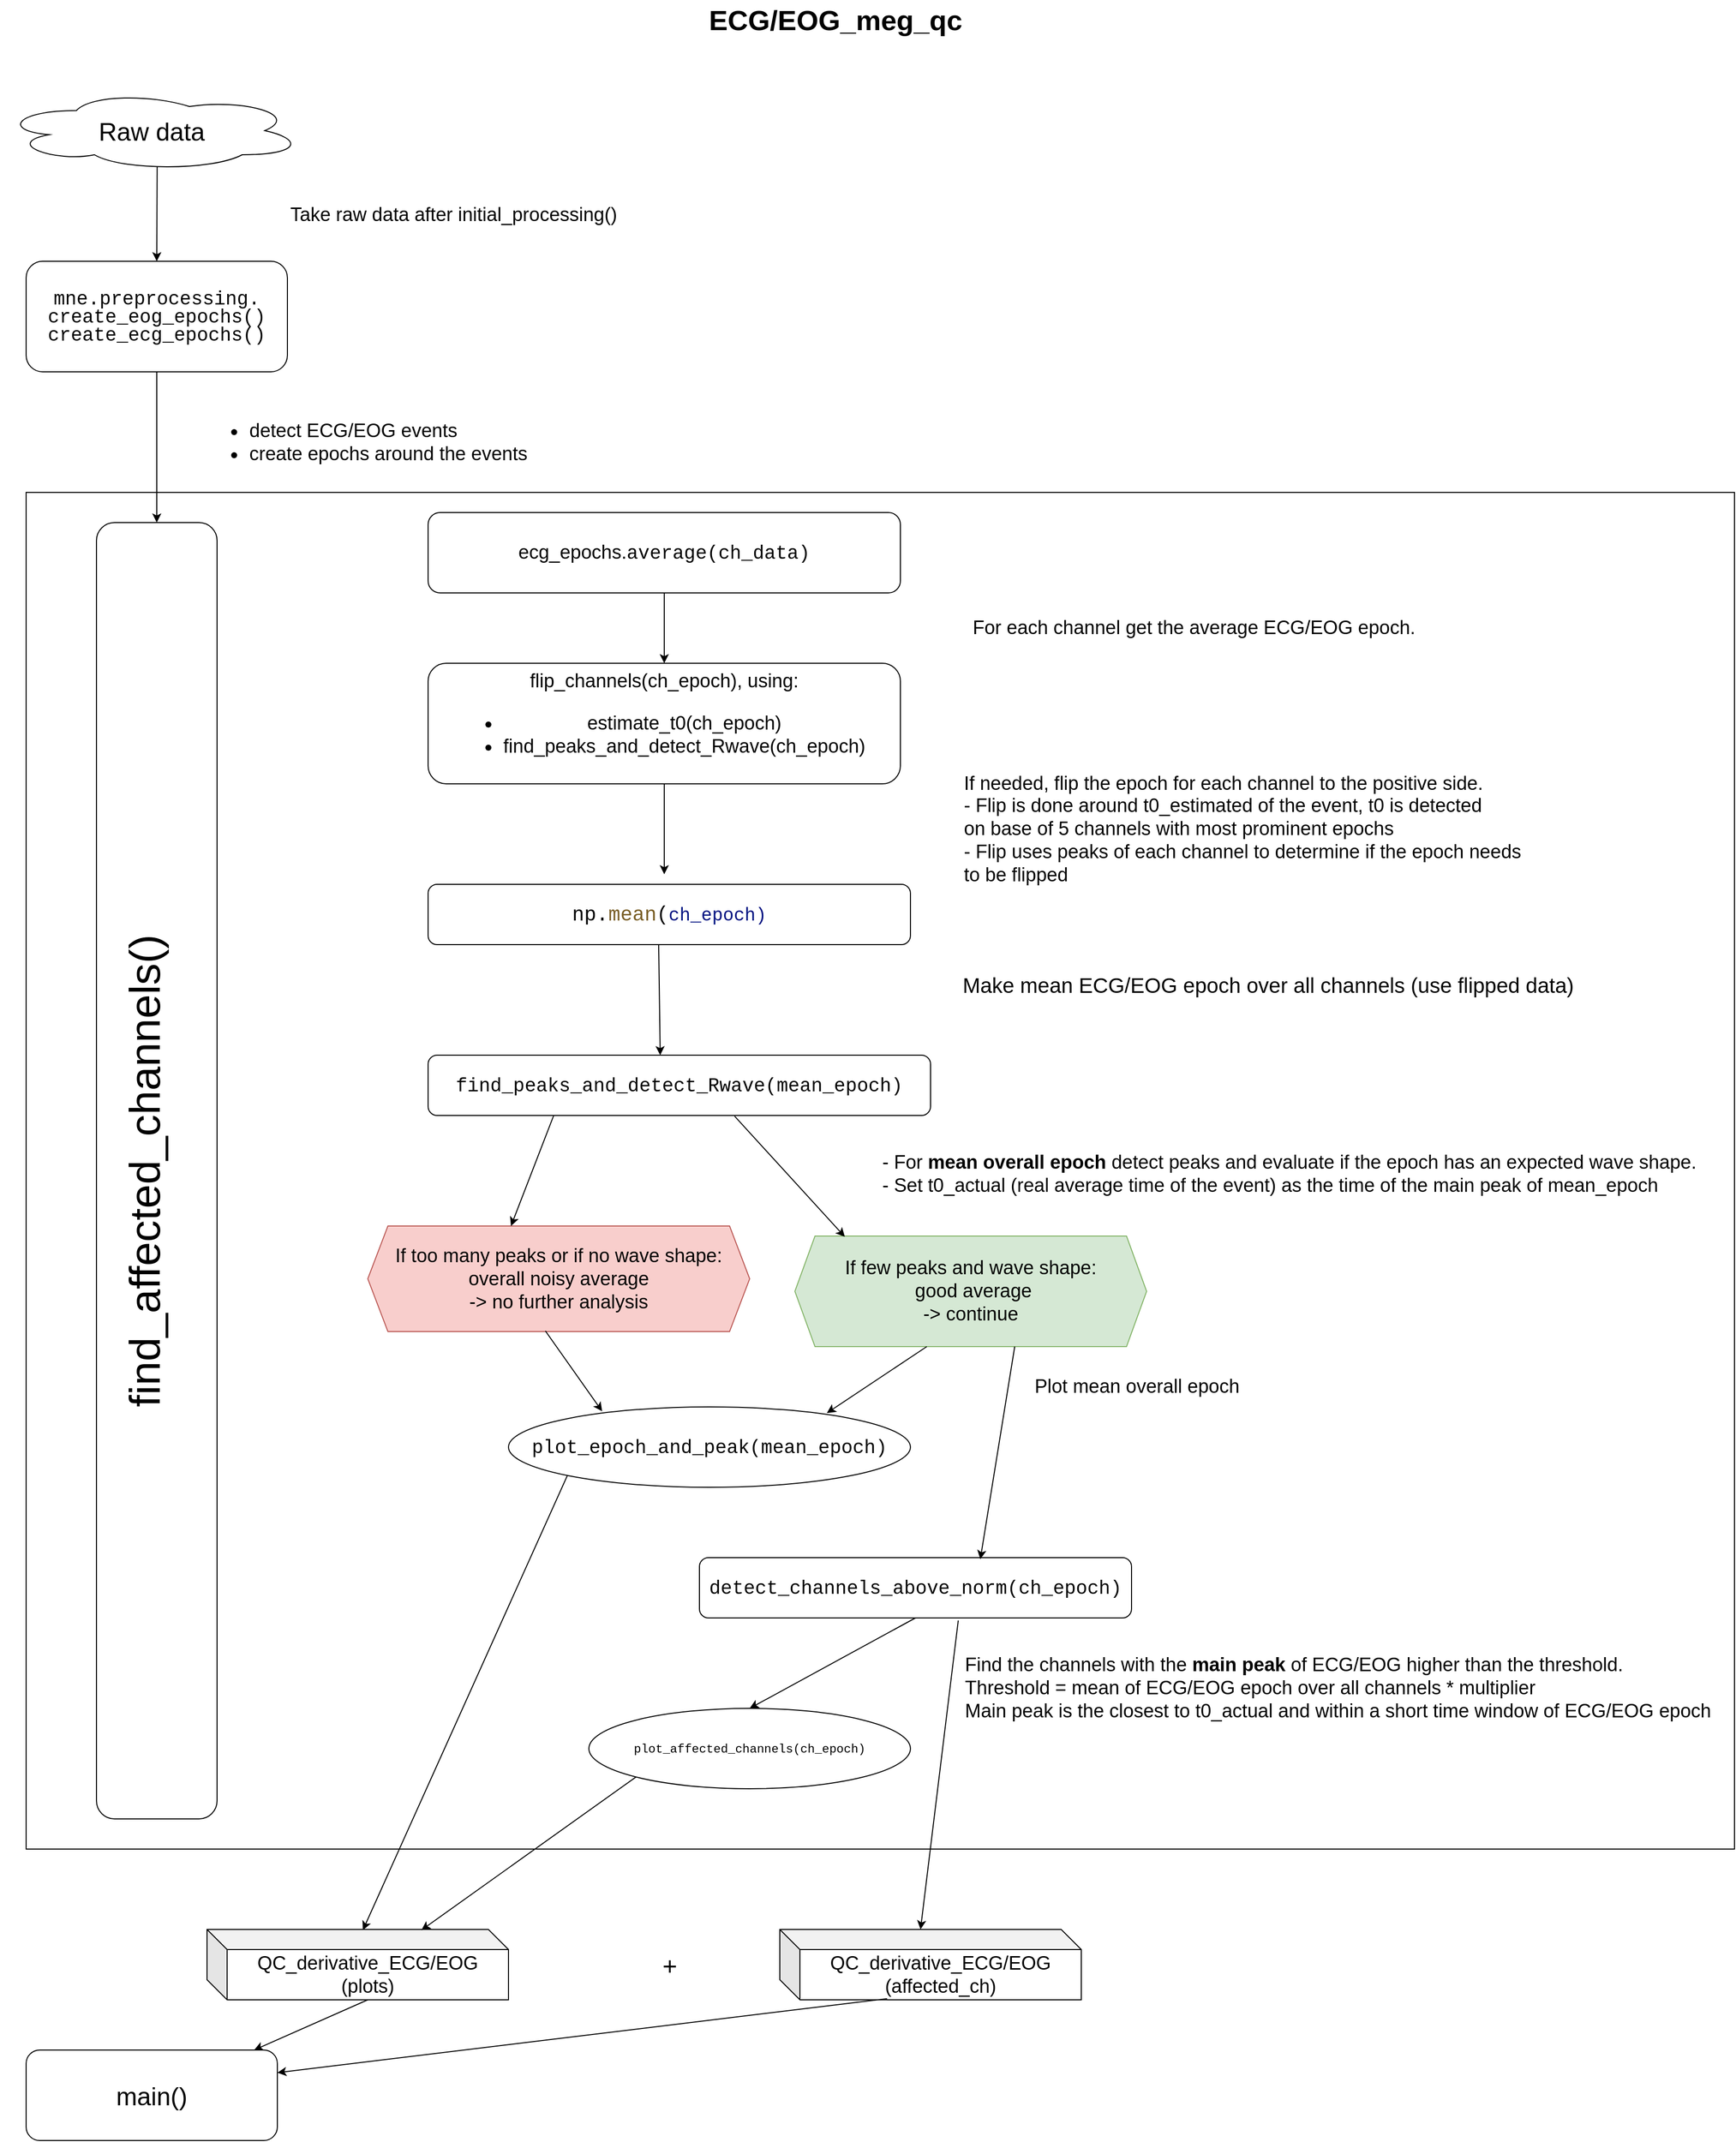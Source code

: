<mxfile version="20.8.16" type="device"><diagram name="Page-1" id="929967ad-93f9-6ef4-fab6-5d389245f69c"><mxGraphModel dx="1908" dy="1854" grid="1" gridSize="10" guides="1" tooltips="1" connect="1" arrows="1" fold="1" page="0" pageScale="1.5" pageWidth="1169" pageHeight="826" background="none" math="0" shadow="0"><root><mxCell id="0" style=";html=1;"/><mxCell id="1" style=";html=1;" parent="0"/><mxCell id="6Z27xeJ7nZHoDezGtsFD-55" value="" style="rounded=0;whiteSpace=wrap;html=1;fontFamily=Helvetica;fontSize=19;" vertex="1" parent="1"><mxGeometry x="70" y="470" width="1700" height="1350" as="geometry"/></mxCell><mxCell id="1672d66443f91eb5-23" value="ECG/EOG_meg_qc" style="text;strokeColor=none;fillColor=none;html=1;fontSize=28;fontStyle=1;verticalAlign=middle;align=center;" parent="1" vertex="1"><mxGeometry x="120" y="-20" width="1510" height="40" as="geometry"/></mxCell><mxCell id="6Z27xeJ7nZHoDezGtsFD-2" value="&lt;div style=&quot;border-color: var(--border-color); background-color: rgb(255, 255, 255); font-family: Menlo, Monaco, &amp;quot;Courier New&amp;quot;, monospace; line-height: 18px;&quot;&gt;&lt;font style=&quot;font-size: 19px;&quot;&gt;mne.preprocessing.&lt;/font&gt;&lt;/div&gt;&lt;div style=&quot;border-color: var(--border-color); background-color: rgb(255, 255, 255); font-family: Menlo, Monaco, &amp;quot;Courier New&amp;quot;, monospace; line-height: 18px;&quot;&gt;&lt;span style=&quot;border-color: var(--border-color);&quot;&gt;&lt;font style=&quot;font-size: 19px;&quot;&gt;create_eog_epochs()&lt;/font&gt;&lt;/span&gt;&lt;/div&gt;&lt;div style=&quot;border-color: var(--border-color); background-color: rgb(255, 255, 255); font-family: Menlo, Monaco, &amp;quot;Courier New&amp;quot;, monospace; line-height: 18px;&quot;&gt;&lt;span style=&quot;border-color: var(--border-color);&quot;&gt;&lt;font style=&quot;font-size: 19px;&quot;&gt;create_ecg_epochs()&lt;/font&gt;&lt;/span&gt;&lt;/div&gt;" style="rounded=1;whiteSpace=wrap;html=1;fontSize=19;fontColor=#000000;" vertex="1" parent="1"><mxGeometry x="70" y="240" width="260" height="110" as="geometry"/></mxCell><mxCell id="6Z27xeJ7nZHoDezGtsFD-8" value="" style="endArrow=classic;html=1;rounded=0;fontSize=19;entryX=0.5;entryY=0;entryDx=0;entryDy=0;exitX=0.518;exitY=0.941;exitDx=0;exitDy=0;exitPerimeter=0;" edge="1" parent="1" source="6Z27xeJ7nZHoDezGtsFD-56" target="6Z27xeJ7nZHoDezGtsFD-2"><mxGeometry width="50" height="50" relative="1" as="geometry"><mxPoint x="200" y="140" as="sourcePoint"/><mxPoint x="820" y="460" as="targetPoint"/></mxGeometry></mxCell><mxCell id="6Z27xeJ7nZHoDezGtsFD-9" value="&lt;ul style=&quot;border-color: var(--border-color); text-align: left; background-color: rgb(255, 255, 255);&quot;&gt;&lt;li style=&quot;border-color: var(--border-color);&quot;&gt;detect ECG/EOG events&lt;/li&gt;&lt;li style=&quot;border-color: var(--border-color);&quot;&gt;create epochs around the events&lt;/li&gt;&lt;/ul&gt;" style="text;html=1;align=center;verticalAlign=middle;resizable=0;points=[];autosize=1;strokeColor=none;fillColor=none;fontSize=19;" vertex="1" parent="1"><mxGeometry x="240" y="370" width="340" height="100" as="geometry"/></mxCell><mxCell id="6Z27xeJ7nZHoDezGtsFD-10" value="&lt;p&gt;&lt;span style=&quot;background-color: rgb(255, 255, 255); font-size: 19px;&quot;&gt;For each channel get the average ECG/EOG epoch.&amp;nbsp;&lt;/span&gt;&lt;/p&gt;" style="text;html=1;align=left;verticalAlign=middle;resizable=0;points=[];autosize=1;strokeColor=none;fillColor=none;fontSize=19;" vertex="1" parent="1"><mxGeometry x="1010" y="570" width="470" height="70" as="geometry"/></mxCell><mxCell id="6Z27xeJ7nZHoDezGtsFD-11" value="&lt;font style=&quot;font-size: 43px;&quot;&gt;find_affected_channels()&lt;br&gt;&lt;/font&gt;&lt;font style=&quot;font-size: 19px;&quot;&gt;&lt;span style=&quot;font-family: Menlo, Monaco, &amp;quot;Courier New&amp;quot;, monospace; color: rgb(121, 94, 38);&quot;&gt;&lt;br&gt;&lt;/span&gt;&lt;/font&gt;" style="rounded=1;whiteSpace=wrap;html=1;fontSize=19;horizontal=0;" vertex="1" parent="1"><mxGeometry x="140" y="500" width="120" height="1290" as="geometry"/></mxCell><mxCell id="6Z27xeJ7nZHoDezGtsFD-12" value="&lt;span style=&quot;background-color: initial;&quot;&gt;ecg_epochs&lt;/span&gt;&lt;span style=&quot;background-color: initial;&quot;&gt;.&lt;/span&gt;&lt;span style=&quot;background-color: initial; border-color: var(--border-color); font-family: Menlo, Monaco, &amp;quot;Courier New&amp;quot;, monospace;&quot;&gt;average(ch_data)&lt;/span&gt;" style="rounded=1;whiteSpace=wrap;html=1;fontSize=19;fontColor=#000000;" vertex="1" parent="1"><mxGeometry x="470" y="490" width="470" height="80" as="geometry"/></mxCell><mxCell id="6Z27xeJ7nZHoDezGtsFD-13" value="&lt;div style=&quot;text-align: left;&quot;&gt;If needed, flip the epoch for each channel to the positive side.&lt;/div&gt;&lt;div style=&quot;text-align: left;&quot;&gt;&lt;span style=&quot;background-color: initial;&quot;&gt;- Flip is done around t0_estimated of the event,&amp;nbsp;t0 is detected&lt;/span&gt;&lt;/div&gt;&lt;div style=&quot;text-align: left;&quot;&gt;&lt;span style=&quot;background-color: initial;&quot;&gt;on base of 5 channels with most prominent epochs&lt;/span&gt;&lt;/div&gt;&lt;div style=&quot;text-align: left;&quot;&gt;&lt;span style=&quot;background-color: initial;&quot;&gt;- Flip uses peaks of each channel to determine if the epoch needs&lt;/span&gt;&lt;/div&gt;&lt;div style=&quot;text-align: left;&quot;&gt;&lt;span style=&quot;background-color: initial;&quot;&gt;to be flipped&amp;nbsp;&lt;/span&gt;&lt;/div&gt;" style="text;html=1;align=center;verticalAlign=middle;resizable=0;points=[];autosize=1;strokeColor=none;fillColor=none;fontSize=19;" vertex="1" parent="1"><mxGeometry x="990" y="740" width="580" height="130" as="geometry"/></mxCell><mxCell id="6Z27xeJ7nZHoDezGtsFD-14" value="&lt;font style=&quot;font-size: 19px;&quot;&gt;flip_channels(ch_epoch), using:&lt;br&gt;&lt;ul&gt;&lt;li&gt;&lt;font style=&quot;font-size: 19px;&quot;&gt;estimate_t0(ch_epoch)&lt;/font&gt;&lt;/li&gt;&lt;li&gt;&lt;span style=&quot;&quot;&gt;&lt;font style=&quot;font-size: 19px;&quot;&gt;find_peaks_and_detect_Rwave(ch_epoch)&lt;/font&gt;&lt;/span&gt;&lt;/li&gt;&lt;/ul&gt;&lt;/font&gt;" style="rounded=1;whiteSpace=wrap;html=1;fontSize=19;fontColor=#000000;" vertex="1" parent="1"><mxGeometry x="470" y="640" width="470" height="120" as="geometry"/></mxCell><mxCell id="6Z27xeJ7nZHoDezGtsFD-15" value="" style="endArrow=classic;html=1;rounded=0;fontSize=19;exitX=0.5;exitY=1;exitDx=0;exitDy=0;entryX=0.5;entryY=0;entryDx=0;entryDy=0;" edge="1" parent="1" source="6Z27xeJ7nZHoDezGtsFD-2" target="6Z27xeJ7nZHoDezGtsFD-11"><mxGeometry width="50" height="50" relative="1" as="geometry"><mxPoint x="260.0" y="190" as="sourcePoint"/><mxPoint x="260.0" y="300" as="targetPoint"/></mxGeometry></mxCell><mxCell id="6Z27xeJ7nZHoDezGtsFD-17" value="&lt;p&gt;&lt;font style=&quot;font-size: 21px;&quot;&gt;&lt;font style=&quot;font-size: 21px;&quot;&gt;Make mean ECG/EOG epoch&amp;nbsp;&lt;/font&gt;over all channels (use flipped data)&lt;/font&gt;&lt;/p&gt;" style="text;html=1;align=left;verticalAlign=middle;resizable=0;points=[];autosize=1;strokeColor=none;fillColor=none;fontSize=19;" vertex="1" parent="1"><mxGeometry x="1000" y="920" width="630" height="80" as="geometry"/></mxCell><mxCell id="6Z27xeJ7nZHoDezGtsFD-18" value="&lt;div style=&quot;background-color: rgb(255, 255, 255); font-family: Menlo, Monaco, &amp;quot;Courier New&amp;quot;, monospace; line-height: 18px;&quot;&gt;&lt;font style=&quot;font-size: 19px;&quot;&gt;find_peaks_and_detect_Rwave(mean_epoch)&lt;/font&gt;&lt;/div&gt;" style="rounded=1;whiteSpace=wrap;html=1;fontSize=19;" vertex="1" parent="1"><mxGeometry x="470" y="1030" width="500" height="60" as="geometry"/></mxCell><mxCell id="6Z27xeJ7nZHoDezGtsFD-19" value="&lt;font style=&quot;background-color: initial;&quot;&gt;- For &lt;b&gt;mean overall epoch&amp;nbsp;&lt;/b&gt;&lt;/font&gt;&lt;span style=&quot;background-color: initial;&quot;&gt;detect peaks and evaluate if the epoch has an expected wave shape.&lt;/span&gt;&lt;br&gt;&lt;span style=&quot;background-color: initial;&quot;&gt;- Set t0_actual (real average time of the event) as the time of the main peak of mean_epoch&lt;/span&gt;&lt;br&gt;&lt;span style=&quot;background-color: initial;&quot;&gt;&lt;br&gt;&lt;/span&gt;" style="text;html=1;align=left;verticalAlign=middle;resizable=0;points=[];autosize=1;strokeColor=none;fillColor=none;fontSize=19;" vertex="1" parent="1"><mxGeometry x="920" y="1120" width="830" height="80" as="geometry"/></mxCell><mxCell id="6Z27xeJ7nZHoDezGtsFD-20" value="&lt;span style=&quot;border-color: var(--border-color);&quot;&gt;If too many peaks or if no wave shape: overall noisy average &lt;br&gt;-&amp;gt; no further analysis&lt;/span&gt;" style="shape=hexagon;perimeter=hexagonPerimeter2;whiteSpace=wrap;html=1;fixedSize=1;fontSize=19;fillColor=#f8cecc;strokeColor=#b85450;fontStyle=0" vertex="1" parent="1"><mxGeometry x="410" y="1200" width="380" height="105" as="geometry"/></mxCell><mxCell id="6Z27xeJ7nZHoDezGtsFD-21" value="If few peaks and wave shape:&lt;br&gt;&amp;nbsp;good average&lt;br&gt;-&amp;gt; continue" style="shape=hexagon;perimeter=hexagonPerimeter2;whiteSpace=wrap;html=1;fixedSize=1;fontSize=19;fillColor=#d5e8d4;strokeColor=#82b366;" vertex="1" parent="1"><mxGeometry x="835" y="1210" width="350" height="110" as="geometry"/></mxCell><mxCell id="6Z27xeJ7nZHoDezGtsFD-23" value="" style="endArrow=classic;html=1;rounded=0;fontSize=19;exitX=0.5;exitY=1;exitDx=0;exitDy=0;entryX=0.5;entryY=0;entryDx=0;entryDy=0;" edge="1" parent="1" source="6Z27xeJ7nZHoDezGtsFD-12" target="6Z27xeJ7nZHoDezGtsFD-14"><mxGeometry width="50" height="50" relative="1" as="geometry"><mxPoint x="770" y="990" as="sourcePoint"/><mxPoint x="715" y="630" as="targetPoint"/></mxGeometry></mxCell><mxCell id="6Z27xeJ7nZHoDezGtsFD-24" value="" style="endArrow=classic;html=1;rounded=0;fontSize=19;exitX=0.5;exitY=1;exitDx=0;exitDy=0;" edge="1" parent="1" source="6Z27xeJ7nZHoDezGtsFD-14"><mxGeometry width="50" height="50" relative="1" as="geometry"><mxPoint x="710" y="770" as="sourcePoint"/><mxPoint x="705" y="850" as="targetPoint"/></mxGeometry></mxCell><mxCell id="6Z27xeJ7nZHoDezGtsFD-25" value="" style="endArrow=classic;html=1;rounded=0;fontSize=19;startArrow=none;entryX=0.462;entryY=0;entryDx=0;entryDy=0;entryPerimeter=0;exitX=0.478;exitY=0.997;exitDx=0;exitDy=0;exitPerimeter=0;" edge="1" parent="1" source="6Z27xeJ7nZHoDezGtsFD-16" target="6Z27xeJ7nZHoDezGtsFD-18"><mxGeometry width="50" height="50" relative="1" as="geometry"><mxPoint x="720" y="840" as="sourcePoint"/><mxPoint x="720" y="920" as="targetPoint"/></mxGeometry></mxCell><mxCell id="6Z27xeJ7nZHoDezGtsFD-27" value="" style="endArrow=classic;html=1;rounded=0;fontSize=19;exitX=0.25;exitY=1;exitDx=0;exitDy=0;entryX=0.375;entryY=0;entryDx=0;entryDy=0;" edge="1" parent="1" source="6Z27xeJ7nZHoDezGtsFD-18" target="6Z27xeJ7nZHoDezGtsFD-20"><mxGeometry width="50" height="50" relative="1" as="geometry"><mxPoint x="770" y="990" as="sourcePoint"/><mxPoint x="820" y="940" as="targetPoint"/></mxGeometry></mxCell><mxCell id="6Z27xeJ7nZHoDezGtsFD-28" value="" style="endArrow=classic;html=1;rounded=0;fontSize=19;entryX=0.142;entryY=0.007;entryDx=0;entryDy=0;entryPerimeter=0;exitX=0.61;exitY=1.012;exitDx=0;exitDy=0;exitPerimeter=0;" edge="1" parent="1" source="6Z27xeJ7nZHoDezGtsFD-18" target="6Z27xeJ7nZHoDezGtsFD-21"><mxGeometry width="50" height="50" relative="1" as="geometry"><mxPoint x="760" y="990" as="sourcePoint"/><mxPoint x="820" y="940" as="targetPoint"/></mxGeometry></mxCell><mxCell id="6Z27xeJ7nZHoDezGtsFD-16" value="&lt;div style=&quot;background-color: rgb(255, 255, 255); font-family: Menlo, Monaco, &amp;quot;Courier New&amp;quot;, monospace; font-size: 20px; line-height: 18px;&quot;&gt;np.&lt;span style=&quot;color: #795e26;&quot;&gt;mean&lt;/span&gt;(&lt;span style=&quot;color: rgb(0, 16, 128); font-size: 18px;&quot;&gt;ch_epoch)&lt;/span&gt;&lt;/div&gt;" style="rounded=1;whiteSpace=wrap;html=1;fontSize=17;" vertex="1" parent="1"><mxGeometry x="470" y="860" width="480" height="60" as="geometry"/></mxCell><mxCell id="6Z27xeJ7nZHoDezGtsFD-33" value="&lt;div style=&quot;font-family: Menlo, Monaco, &amp;quot;Courier New&amp;quot;, monospace; line-height: 18px;&quot;&gt;&lt;font style=&quot;font-size: 19px;&quot;&gt;plot_epoch_and_peak(mean_epoch)&lt;/font&gt;&lt;/div&gt;" style="ellipse;whiteSpace=wrap;html=1;fontFamily=Helvetica;fontSize=19;" vertex="1" parent="1"><mxGeometry x="550" y="1380" width="400" height="80" as="geometry"/></mxCell><mxCell id="6Z27xeJ7nZHoDezGtsFD-34" value="Plot mean overall epoch" style="text;html=1;align=center;verticalAlign=middle;resizable=0;points=[];autosize=1;strokeColor=none;fillColor=none;fontSize=19;fontFamily=Helvetica;" vertex="1" parent="1"><mxGeometry x="1060" y="1340" width="230" height="40" as="geometry"/></mxCell><mxCell id="6Z27xeJ7nZHoDezGtsFD-35" value="" style="endArrow=classic;html=1;rounded=0;fontFamily=Helvetica;fontSize=19;exitX=0.375;exitY=1;exitDx=0;exitDy=0;entryX=0.792;entryY=0.077;entryDx=0;entryDy=0;entryPerimeter=0;" edge="1" parent="1" source="6Z27xeJ7nZHoDezGtsFD-21" target="6Z27xeJ7nZHoDezGtsFD-33"><mxGeometry width="50" height="50" relative="1" as="geometry"><mxPoint x="850" y="1390" as="sourcePoint"/><mxPoint x="900" y="1340" as="targetPoint"/></mxGeometry></mxCell><mxCell id="6Z27xeJ7nZHoDezGtsFD-36" value="" style="endArrow=classic;html=1;rounded=0;fontFamily=Helvetica;fontSize=19;exitX=0.465;exitY=0.994;exitDx=0;exitDy=0;entryX=0.233;entryY=0.055;entryDx=0;entryDy=0;entryPerimeter=0;exitPerimeter=0;" edge="1" parent="1" source="6Z27xeJ7nZHoDezGtsFD-20" target="6Z27xeJ7nZHoDezGtsFD-33"><mxGeometry width="50" height="50" relative="1" as="geometry"><mxPoint x="961.25" y="1320" as="sourcePoint"/><mxPoint x="878.64" y="1370.72" as="targetPoint"/></mxGeometry></mxCell><mxCell id="6Z27xeJ7nZHoDezGtsFD-37" value="&lt;div style=&quot;font-family: Menlo, Monaco, &amp;quot;Courier New&amp;quot;, monospace; line-height: 18px;&quot;&gt;&lt;font style=&quot;font-size: 19px;&quot;&gt;detect_channels_above_norm(ch_epoch)&lt;/font&gt;&lt;/div&gt;" style="rounded=1;whiteSpace=wrap;html=1;fontFamily=Helvetica;fontSize=19;" vertex="1" parent="1"><mxGeometry x="740" y="1530" width="430" height="60" as="geometry"/></mxCell><mxCell id="6Z27xeJ7nZHoDezGtsFD-38" value="" style="endArrow=classic;html=1;rounded=0;fontFamily=Helvetica;fontSize=19;entryX=0.65;entryY=0.027;entryDx=0;entryDy=0;entryPerimeter=0;exitX=0.625;exitY=1;exitDx=0;exitDy=0;" edge="1" parent="1" source="6Z27xeJ7nZHoDezGtsFD-21" target="6Z27xeJ7nZHoDezGtsFD-37"><mxGeometry width="50" height="50" relative="1" as="geometry"><mxPoint x="850" y="1460" as="sourcePoint"/><mxPoint x="900" y="1410" as="targetPoint"/></mxGeometry></mxCell><mxCell id="6Z27xeJ7nZHoDezGtsFD-39" value="&lt;div style=&quot;font-family: Menlo, Monaco, &amp;quot;Courier New&amp;quot;, monospace; font-size: 12px; line-height: 18px;&quot;&gt;plot_affected_channels(ch_epoch)&lt;/div&gt;" style="ellipse;whiteSpace=wrap;html=1;fontFamily=Helvetica;fontSize=19;" vertex="1" parent="1"><mxGeometry x="630" y="1680" width="320" height="80" as="geometry"/></mxCell><mxCell id="6Z27xeJ7nZHoDezGtsFD-40" value="" style="endArrow=classic;html=1;rounded=0;fontFamily=Helvetica;fontSize=19;entryX=0.5;entryY=0;entryDx=0;entryDy=0;exitX=0.5;exitY=1;exitDx=0;exitDy=0;" edge="1" parent="1" source="6Z27xeJ7nZHoDezGtsFD-37" target="6Z27xeJ7nZHoDezGtsFD-39"><mxGeometry width="50" height="50" relative="1" as="geometry"><mxPoint x="960" y="1630" as="sourcePoint"/><mxPoint x="1010" y="1550" as="targetPoint"/></mxGeometry></mxCell><mxCell id="6Z27xeJ7nZHoDezGtsFD-41" value="&lt;div style=&quot;text-align: left;&quot;&gt;&lt;span style=&quot;background-color: initial;&quot;&gt;Find the channels with the &lt;/span&gt;&lt;b style=&quot;background-color: initial;&quot;&gt;main peak&lt;/b&gt;&lt;span style=&quot;background-color: initial;&quot;&gt; of ECG/EOG higher than the threshold.&amp;nbsp;&lt;/span&gt;&lt;/div&gt;&lt;div style=&quot;text-align: left;&quot;&gt;&lt;span style=&quot;background-color: initial;&quot;&gt;Threshold = mean of ECG/EOG epoch over all channels * multiplier&lt;/span&gt;&lt;/div&gt;&lt;span style=&quot;background-color: initial;&quot;&gt;&lt;div style=&quot;text-align: left;&quot;&gt;&lt;span style=&quot;background-color: initial;&quot;&gt;Main peak is the closest to t0_actual and within a short time window of ECG/EOG epoch&lt;/span&gt;&lt;/div&gt;&lt;/span&gt;" style="text;html=1;align=center;verticalAlign=middle;resizable=0;points=[];autosize=1;strokeColor=none;fillColor=none;fontSize=19;fontFamily=Helvetica;" vertex="1" parent="1"><mxGeometry x="990" y="1620" width="770" height="80" as="geometry"/></mxCell><mxCell id="6Z27xeJ7nZHoDezGtsFD-43" value="QC_derivative_ECG/EOG (affected_ch)" style="shape=cube;whiteSpace=wrap;html=1;boundedLbl=1;backgroundOutline=1;darkOpacity=0.05;darkOpacity2=0.1;fontFamily=Helvetica;fontSize=19;" vertex="1" parent="1"><mxGeometry x="820" y="1900" width="300" height="70" as="geometry"/></mxCell><mxCell id="6Z27xeJ7nZHoDezGtsFD-44" value="QC_derivative_ECG/EOG&lt;br&gt;(plots)" style="shape=cube;whiteSpace=wrap;html=1;boundedLbl=1;backgroundOutline=1;darkOpacity=0.05;darkOpacity2=0.1;fontFamily=Helvetica;fontSize=19;" vertex="1" parent="1"><mxGeometry x="250" y="1900" width="300" height="70" as="geometry"/></mxCell><mxCell id="6Z27xeJ7nZHoDezGtsFD-45" value="&lt;font style=&quot;font-size: 25px;&quot;&gt;+&lt;/font&gt;" style="text;html=1;align=center;verticalAlign=middle;resizable=0;points=[];autosize=1;strokeColor=none;fillColor=none;fontSize=19;fontFamily=Helvetica;" vertex="1" parent="1"><mxGeometry x="690" y="1915" width="40" height="40" as="geometry"/></mxCell><mxCell id="6Z27xeJ7nZHoDezGtsFD-46" value="" style="endArrow=classic;html=1;rounded=0;fontFamily=Helvetica;fontSize=25;entryX=0.517;entryY=0.01;entryDx=0;entryDy=0;entryPerimeter=0;exitX=0;exitY=1;exitDx=0;exitDy=0;" edge="1" parent="1" source="6Z27xeJ7nZHoDezGtsFD-33" target="6Z27xeJ7nZHoDezGtsFD-44"><mxGeometry width="50" height="50" relative="1" as="geometry"><mxPoint x="960" y="1700" as="sourcePoint"/><mxPoint x="1010" y="1650" as="targetPoint"/></mxGeometry></mxCell><mxCell id="6Z27xeJ7nZHoDezGtsFD-47" value="" style="endArrow=classic;html=1;rounded=0;fontFamily=Helvetica;fontSize=25;entryX=0.711;entryY=0.01;entryDx=0;entryDy=0;entryPerimeter=0;exitX=0;exitY=1;exitDx=0;exitDy=0;" edge="1" parent="1" source="6Z27xeJ7nZHoDezGtsFD-39" target="6Z27xeJ7nZHoDezGtsFD-44"><mxGeometry width="50" height="50" relative="1" as="geometry"><mxPoint x="850" y="1800" as="sourcePoint"/><mxPoint x="1010" y="1650" as="targetPoint"/></mxGeometry></mxCell><mxCell id="6Z27xeJ7nZHoDezGtsFD-48" value="" style="endArrow=classic;html=1;rounded=0;fontFamily=Helvetica;fontSize=25;entryX=0;entryY=0;entryDx=140;entryDy=0;entryPerimeter=0;exitX=0.599;exitY=1.042;exitDx=0;exitDy=0;exitPerimeter=0;" edge="1" parent="1" source="6Z27xeJ7nZHoDezGtsFD-37" target="6Z27xeJ7nZHoDezGtsFD-43"><mxGeometry width="50" height="50" relative="1" as="geometry"><mxPoint x="930" y="1700" as="sourcePoint"/><mxPoint x="980" y="1650" as="targetPoint"/></mxGeometry></mxCell><mxCell id="6Z27xeJ7nZHoDezGtsFD-49" value="" style="endArrow=classic;html=1;rounded=0;fontFamily=Helvetica;fontSize=25;exitX=0;exitY=0;exitDx=160;exitDy=70;exitPerimeter=0;" edge="1" parent="1" source="6Z27xeJ7nZHoDezGtsFD-44" target="6Z27xeJ7nZHoDezGtsFD-50"><mxGeometry width="50" height="50" relative="1" as="geometry"><mxPoint x="910" y="1790" as="sourcePoint"/><mxPoint x="960" y="1740" as="targetPoint"/><Array as="points"/></mxGeometry></mxCell><mxCell id="6Z27xeJ7nZHoDezGtsFD-50" value="main()" style="rounded=1;whiteSpace=wrap;html=1;fontFamily=Helvetica;fontSize=25;" vertex="1" parent="1"><mxGeometry x="70" y="2020" width="250" height="90" as="geometry"/></mxCell><mxCell id="6Z27xeJ7nZHoDezGtsFD-51" value="" style="endArrow=classic;html=1;rounded=0;fontFamily=Helvetica;fontSize=25;entryX=1;entryY=0.25;entryDx=0;entryDy=0;exitX=0.356;exitY=0.984;exitDx=0;exitDy=0;exitPerimeter=0;" edge="1" parent="1" source="6Z27xeJ7nZHoDezGtsFD-43" target="6Z27xeJ7nZHoDezGtsFD-50"><mxGeometry width="50" height="50" relative="1" as="geometry"><mxPoint x="910" y="1790" as="sourcePoint"/><mxPoint x="960" y="1740" as="targetPoint"/></mxGeometry></mxCell><mxCell id="6Z27xeJ7nZHoDezGtsFD-53" value="&lt;font style=&quot;font-size: 19px;&quot;&gt;Take raw data after initial_processing()&lt;/font&gt;" style="text;html=1;align=center;verticalAlign=middle;resizable=0;points=[];autosize=1;strokeColor=none;fillColor=none;fontSize=25;fontFamily=Helvetica;" vertex="1" parent="1"><mxGeometry x="320" y="170" width="350" height="40" as="geometry"/></mxCell><mxCell id="6Z27xeJ7nZHoDezGtsFD-56" value="Raw data" style="ellipse;shape=cloud;whiteSpace=wrap;html=1;fontFamily=Helvetica;fontSize=25;" vertex="1" parent="1"><mxGeometry x="45" y="70" width="300" height="80" as="geometry"/></mxCell></root></mxGraphModel></diagram></mxfile>